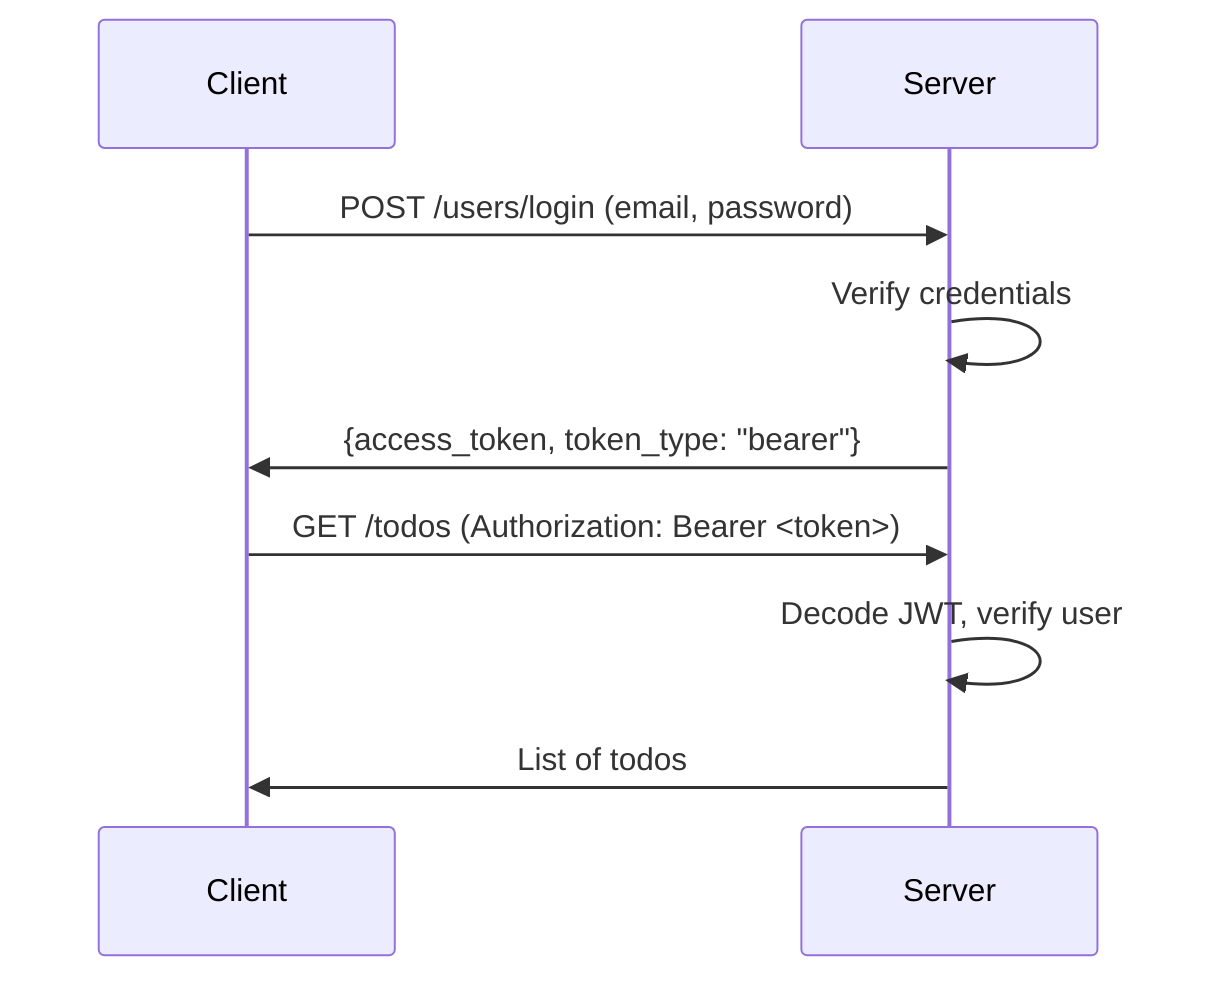 sequenceDiagram
    participant C as Client
    participant S as Server
    C->>S: POST /users/login (email, password)
    S->>S: Verify credentials
    S->>C: {access_token, token_type: "bearer"}
    C->>S: GET /todos (Authorization: Bearer <token>)
    S->>S: Decode JWT, verify user
    S->>C: List of todos
